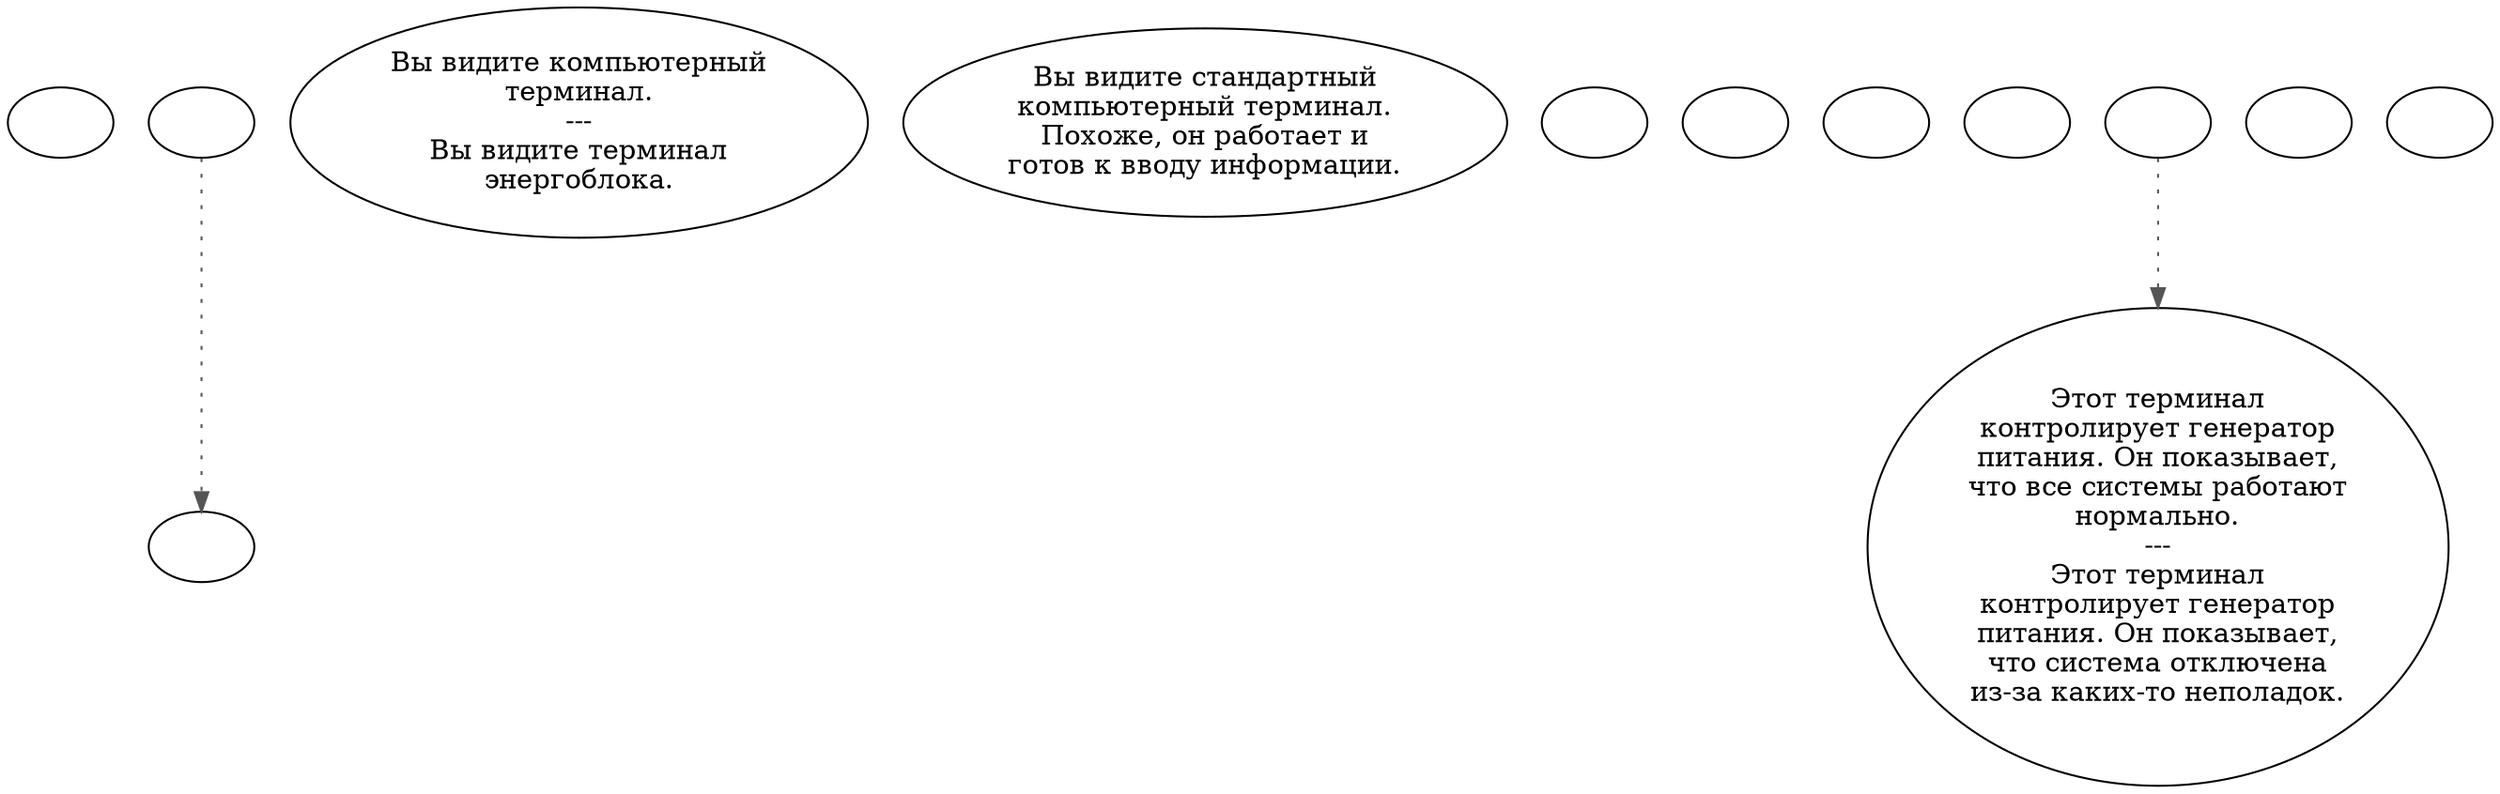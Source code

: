 digraph bscomp5 {
  "start" [style=filled       fillcolor="#FFFFFF"       color="#000000"]
  "start" [label=""]
  "use_p_proc" [style=filled       fillcolor="#FFFFFF"       color="#000000"]
  "use_p_proc" [label=""]
  "look_at_p_proc" [style=filled       fillcolor="#FFFFFF"       color="#000000"]
  "look_at_p_proc" [label="Вы видите компьютерный\nтерминал.\n---\nВы видите терминал\nэнергоблока."]
  "description_p_proc" [style=filled       fillcolor="#FFFFFF"       color="#000000"]
  "description_p_proc" [label="Вы видите стандартный\nкомпьютерный терминал.\nПохоже, он работает и\nготов к вводу информации."]
  "use_skill_on_p_proc" [style=filled       fillcolor="#FFFFFF"       color="#000000"]
  "use_skill_on_p_proc" -> "use_p_proc" [style=dotted color="#555555"]
  "use_skill_on_p_proc" [label=""]
  "use_obj_on_p_proc" [style=filled       fillcolor="#FFFFFF"       color="#000000"]
  "use_obj_on_p_proc" [label=""]
  "damage_p_proc" [style=filled       fillcolor="#FFFFFF"       color="#000000"]
  "damage_p_proc" [label=""]
  "map_enter_p_proc" [style=filled       fillcolor="#FFFFFF"       color="#000000"]
  "map_enter_p_proc" [label=""]
  "map_update_p_proc" [style=filled       fillcolor="#FFFFFF"       color="#000000"]
  "map_update_p_proc" [label=""]
  "talk_p_proc" [style=filled       fillcolor="#FFFFFF"       color="#000000"]
  "talk_p_proc" -> "Node001" [style=dotted color="#555555"]
  "talk_p_proc" [label=""]
  "Node999" [style=filled       fillcolor="#FFFFFF"       color="#000000"]
  "Node999" [label=""]
  "Node001" [style=filled       fillcolor="#FFFFFF"       color="#000000"]
  "Node001" [label="Этот терминал\nконтролирует генератор\nпитания. Он показывает,\nчто все системы работают\nнормально.\n---\nЭтот терминал\nконтролирует генератор\nпитания. Он показывает,\nчто система отключена\nиз-за каких-то неполадок."]
  "timed_event_p_proc" [style=filled       fillcolor="#FFFFFF"       color="#000000"]
  "timed_event_p_proc" [label=""]
}